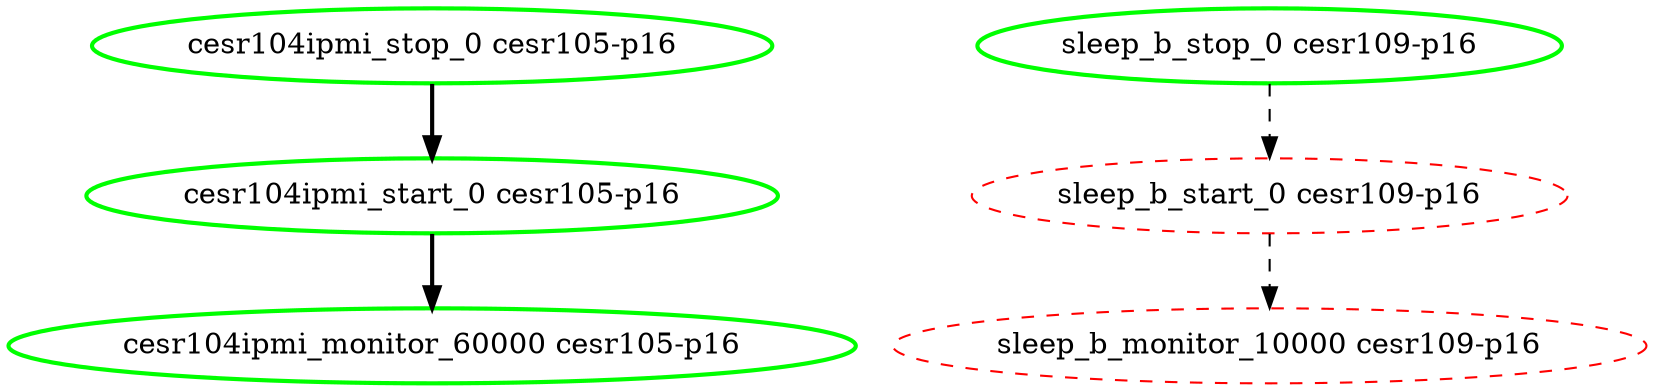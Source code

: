 digraph "g" {
"cesr104ipmi_monitor_60000 cesr105-p16" [ style=bold color="green" fontcolor="black"]
"cesr104ipmi_start_0 cesr105-p16" -> "cesr104ipmi_monitor_60000 cesr105-p16" [ style = bold]
"cesr104ipmi_start_0 cesr105-p16" [ style=bold color="green" fontcolor="black"]
"cesr104ipmi_stop_0 cesr105-p16" -> "cesr104ipmi_start_0 cesr105-p16" [ style = bold]
"cesr104ipmi_stop_0 cesr105-p16" [ style=bold color="green" fontcolor="black"]
"sleep_b_monitor_10000 cesr109-p16" [ style=dashed color="red" fontcolor="black"]
"sleep_b_start_0 cesr109-p16" -> "sleep_b_monitor_10000 cesr109-p16" [ style = dashed]
"sleep_b_start_0 cesr109-p16" [ style=dashed color="red" fontcolor="black"]
"sleep_b_stop_0 cesr109-p16" -> "sleep_b_start_0 cesr109-p16" [ style = dashed]
"sleep_b_stop_0 cesr109-p16" [ style=bold color="green" fontcolor="black"]
}
